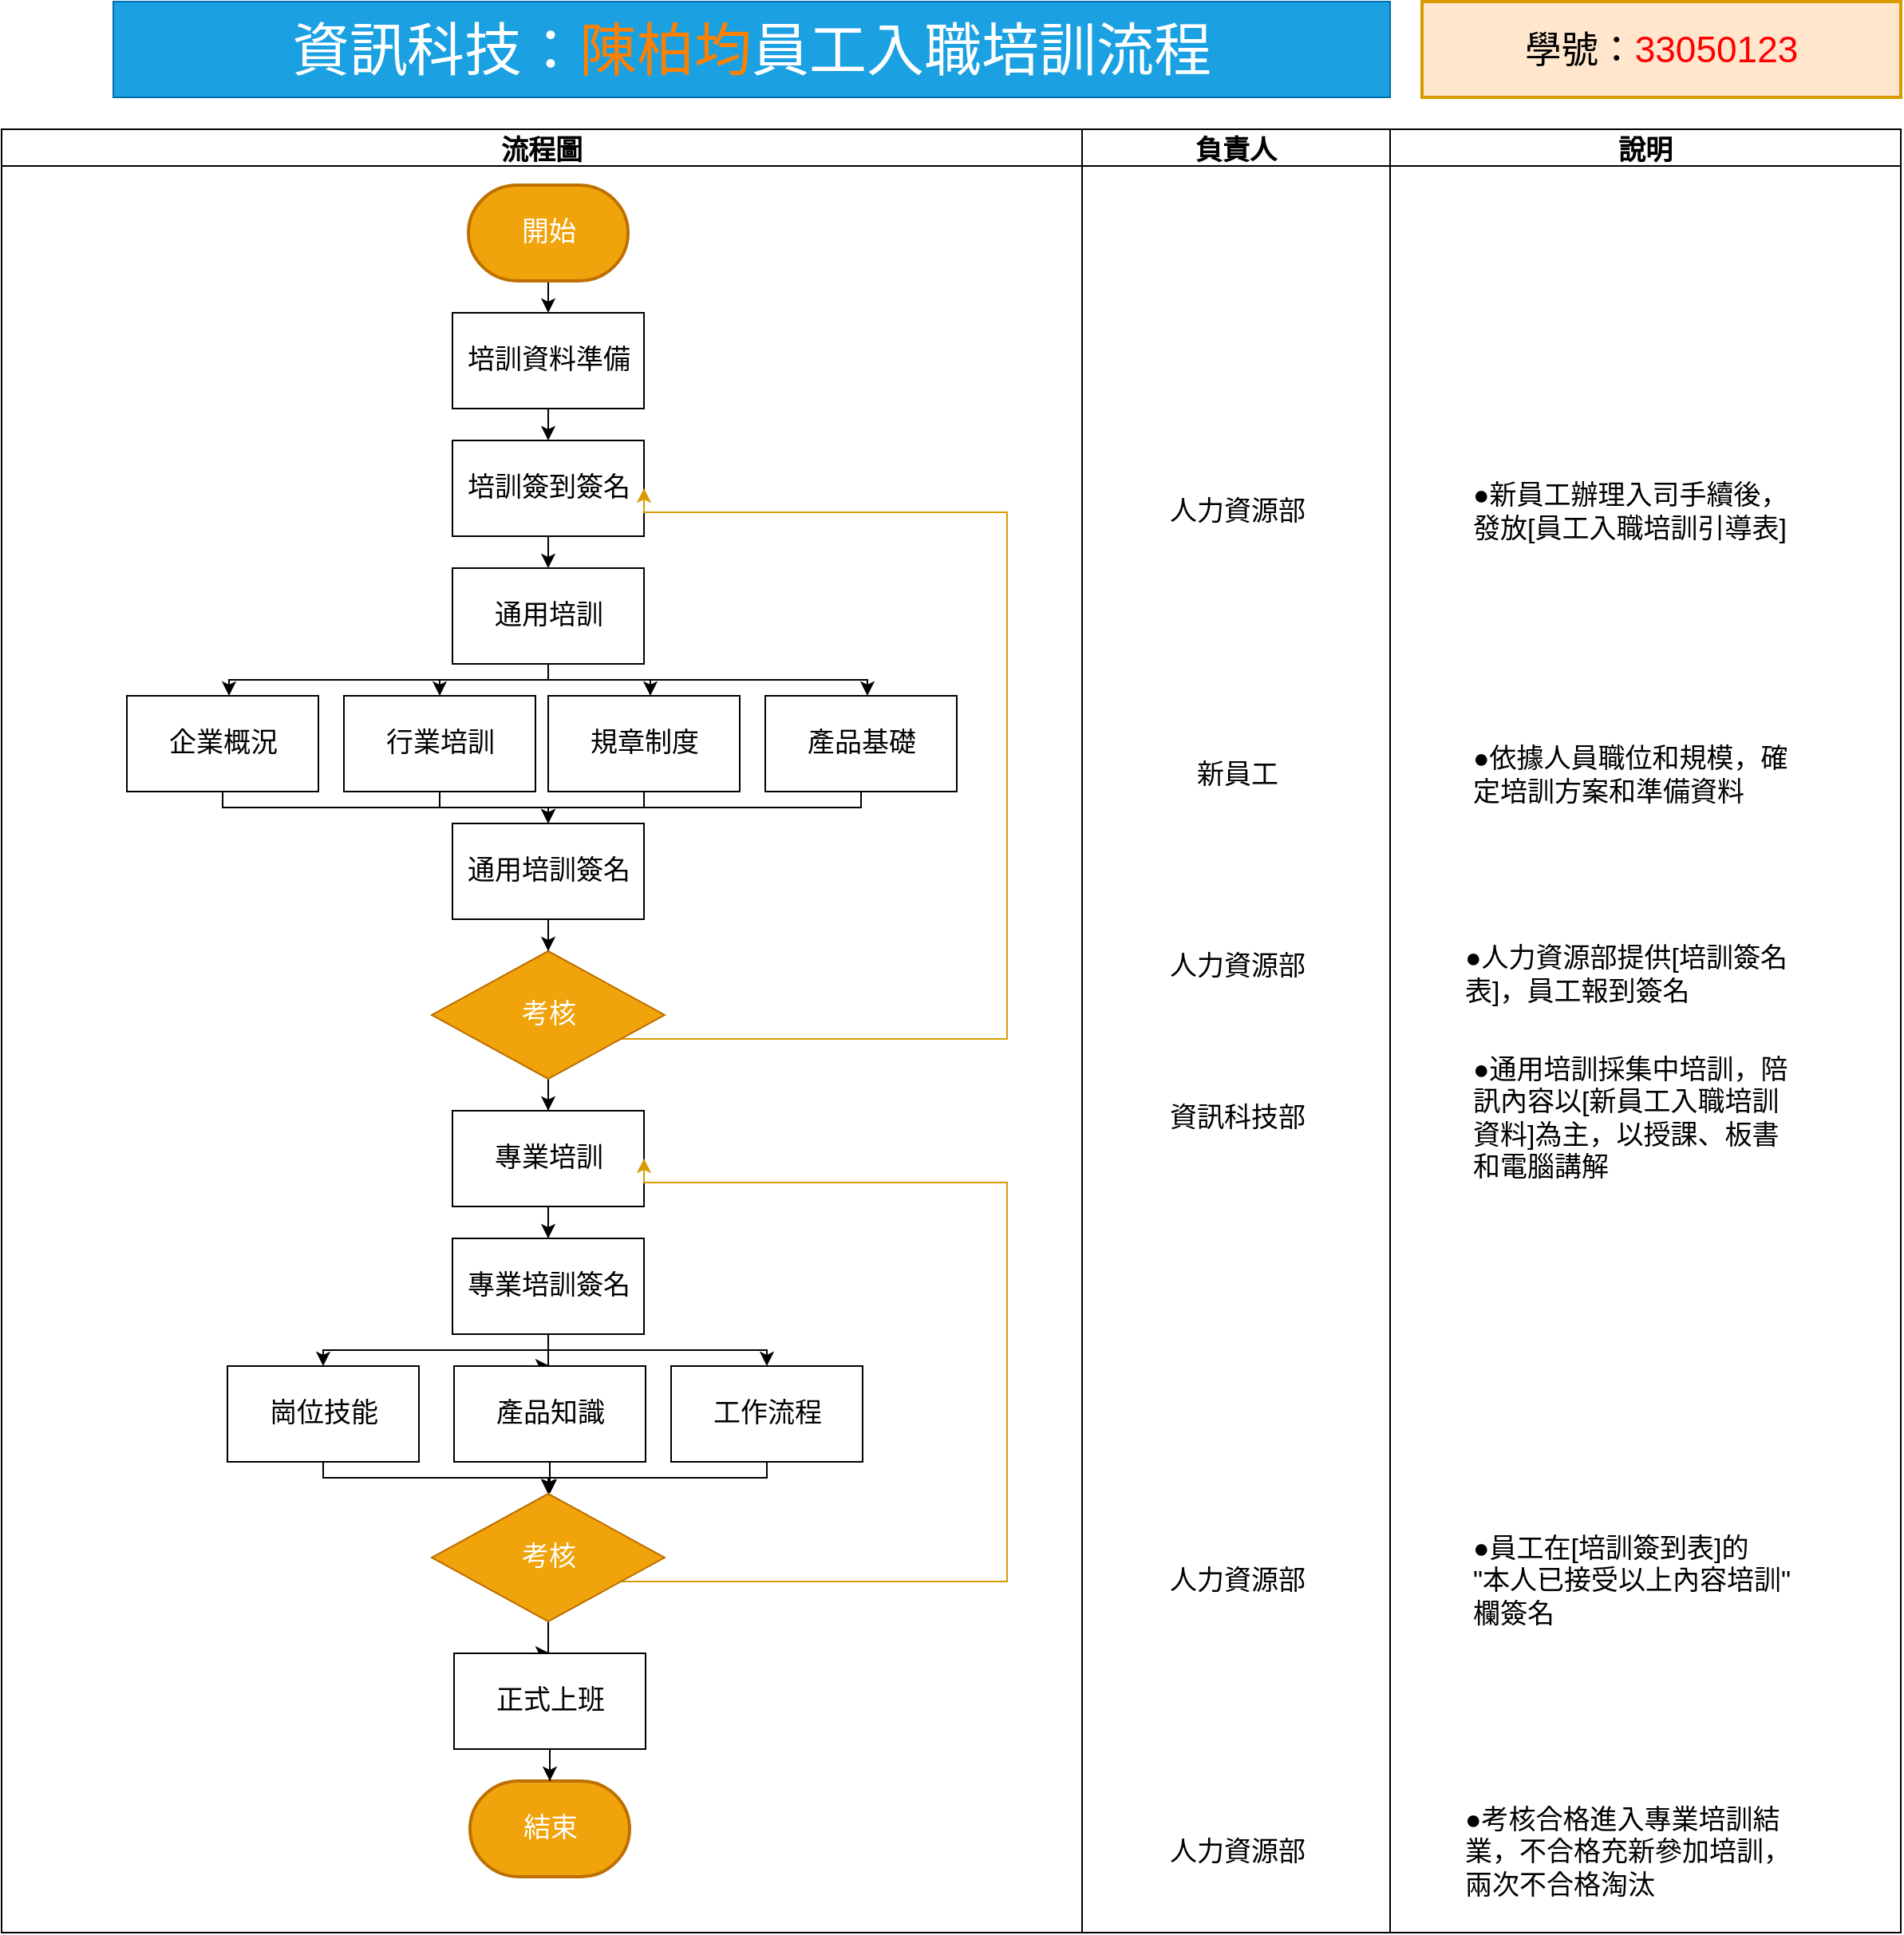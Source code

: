 <mxfile version="24.7.16">
  <diagram name="第 1 页" id="ZgPbQbB1jo8Fz_2qZaoZ">
    <mxGraphModel dx="2507" dy="2545" grid="1" gridSize="10" guides="1" tooltips="1" connect="1" arrows="1" fold="1" page="1" pageScale="1" pageWidth="827" pageHeight="1169" math="0" shadow="0">
      <root>
        <mxCell id="0" />
        <mxCell id="1" parent="0" />
        <mxCell id="1JR1-Q1OFeAUL54vQRaG-36" value="流程圖" style="swimlane;align=center;fontSize=17;" parent="1" vertex="1">
          <mxGeometry x="150" y="-20" width="677" height="1130" as="geometry" />
        </mxCell>
        <mxCell id="1JR1-Q1OFeAUL54vQRaG-102" style="edgeStyle=orthogonalEdgeStyle;rounded=0;orthogonalLoop=1;jettySize=auto;html=1;exitX=0.5;exitY=1;exitDx=0;exitDy=0;exitPerimeter=0;entryX=0.5;entryY=0;entryDx=0;entryDy=0;align=center;fontSize=17;" parent="1JR1-Q1OFeAUL54vQRaG-36" source="1JR1-Q1OFeAUL54vQRaG-1" target="1JR1-Q1OFeAUL54vQRaG-4" edge="1">
          <mxGeometry relative="1" as="geometry" />
        </mxCell>
        <mxCell id="1JR1-Q1OFeAUL54vQRaG-1" value="開始" style="strokeWidth=2;html=1;shape=mxgraph.flowchart.terminator;whiteSpace=wrap;fillColor=#f0a30a;strokeColor=#BD7000;fontColor=#ffffff;align=center;fontSize=17;" parent="1JR1-Q1OFeAUL54vQRaG-36" vertex="1">
          <mxGeometry x="292.5" y="35" width="100" height="60" as="geometry" />
        </mxCell>
        <mxCell id="1JR1-Q1OFeAUL54vQRaG-103" style="edgeStyle=orthogonalEdgeStyle;rounded=0;orthogonalLoop=1;jettySize=auto;html=1;exitX=0.5;exitY=1;exitDx=0;exitDy=0;entryX=0.5;entryY=0;entryDx=0;entryDy=0;align=center;fontSize=17;" parent="1JR1-Q1OFeAUL54vQRaG-36" source="1JR1-Q1OFeAUL54vQRaG-4" target="1JR1-Q1OFeAUL54vQRaG-5" edge="1">
          <mxGeometry relative="1" as="geometry" />
        </mxCell>
        <mxCell id="1JR1-Q1OFeAUL54vQRaG-4" value="培訓資料準備" style="rounded=0;whiteSpace=wrap;html=1;align=center;fontSize=17;" parent="1JR1-Q1OFeAUL54vQRaG-36" vertex="1">
          <mxGeometry x="282.5" y="115" width="120" height="60" as="geometry" />
        </mxCell>
        <mxCell id="1JR1-Q1OFeAUL54vQRaG-104" style="edgeStyle=orthogonalEdgeStyle;rounded=0;orthogonalLoop=1;jettySize=auto;html=1;exitX=0.5;exitY=1;exitDx=0;exitDy=0;entryX=0.5;entryY=0;entryDx=0;entryDy=0;align=center;fontSize=17;" parent="1JR1-Q1OFeAUL54vQRaG-36" source="1JR1-Q1OFeAUL54vQRaG-5" target="1JR1-Q1OFeAUL54vQRaG-6" edge="1">
          <mxGeometry relative="1" as="geometry" />
        </mxCell>
        <mxCell id="1JR1-Q1OFeAUL54vQRaG-5" value="培訓簽到簽名" style="rounded=0;whiteSpace=wrap;html=1;align=center;fontSize=17;" parent="1JR1-Q1OFeAUL54vQRaG-36" vertex="1">
          <mxGeometry x="282.5" y="195" width="120" height="60" as="geometry" />
        </mxCell>
        <mxCell id="1JR1-Q1OFeAUL54vQRaG-105" style="edgeStyle=orthogonalEdgeStyle;rounded=0;orthogonalLoop=1;jettySize=auto;html=1;exitX=0.5;exitY=1;exitDx=0;exitDy=0;entryX=0.5;entryY=0;entryDx=0;entryDy=0;align=center;fontSize=17;" parent="1JR1-Q1OFeAUL54vQRaG-36" source="1JR1-Q1OFeAUL54vQRaG-6" edge="1">
          <mxGeometry relative="1" as="geometry">
            <mxPoint x="142.5" y="355" as="targetPoint" />
            <Array as="points">
              <mxPoint x="342.5" y="345" />
              <mxPoint x="142.5" y="345" />
            </Array>
          </mxGeometry>
        </mxCell>
        <mxCell id="1JR1-Q1OFeAUL54vQRaG-106" style="edgeStyle=orthogonalEdgeStyle;rounded=0;orthogonalLoop=1;jettySize=auto;html=1;entryX=0.5;entryY=0;entryDx=0;entryDy=0;align=center;fontSize=17;" parent="1JR1-Q1OFeAUL54vQRaG-36" edge="1">
          <mxGeometry relative="1" as="geometry">
            <mxPoint x="342.5" y="345" as="sourcePoint" />
            <mxPoint x="542.5" y="355" as="targetPoint" />
            <Array as="points">
              <mxPoint x="542.5" y="345" />
            </Array>
          </mxGeometry>
        </mxCell>
        <mxCell id="1JR1-Q1OFeAUL54vQRaG-107" style="edgeStyle=orthogonalEdgeStyle;rounded=0;orthogonalLoop=1;jettySize=auto;html=1;entryX=0.5;entryY=0;entryDx=0;entryDy=0;align=center;fontSize=17;" parent="1JR1-Q1OFeAUL54vQRaG-36" source="1JR1-Q1OFeAUL54vQRaG-6" edge="1">
          <mxGeometry relative="1" as="geometry">
            <mxPoint x="406.5" y="355" as="targetPoint" />
            <Array as="points">
              <mxPoint x="342.5" y="345" />
              <mxPoint x="406.5" y="345" />
            </Array>
          </mxGeometry>
        </mxCell>
        <mxCell id="1JR1-Q1OFeAUL54vQRaG-109" style="edgeStyle=orthogonalEdgeStyle;rounded=0;orthogonalLoop=1;jettySize=auto;html=1;entryX=0.5;entryY=0;entryDx=0;entryDy=0;align=center;fontSize=17;" parent="1JR1-Q1OFeAUL54vQRaG-36" source="1JR1-Q1OFeAUL54vQRaG-6" target="1JR1-Q1OFeAUL54vQRaG-9" edge="1">
          <mxGeometry relative="1" as="geometry">
            <Array as="points">
              <mxPoint x="342.5" y="345" />
              <mxPoint x="274.5" y="345" />
            </Array>
          </mxGeometry>
        </mxCell>
        <mxCell id="1JR1-Q1OFeAUL54vQRaG-6" value="通用培訓" style="rounded=0;whiteSpace=wrap;html=1;align=center;fontSize=17;" parent="1JR1-Q1OFeAUL54vQRaG-36" vertex="1">
          <mxGeometry x="282.5" y="275" width="120" height="60" as="geometry" />
        </mxCell>
        <mxCell id="1JR1-Q1OFeAUL54vQRaG-7" value="" style="rounded=0;whiteSpace=wrap;html=1;align=center;fontSize=17;" parent="1JR1-Q1OFeAUL54vQRaG-36" vertex="1">
          <mxGeometry x="342.5" y="355" width="120" height="60" as="geometry" />
        </mxCell>
        <mxCell id="1JR1-Q1OFeAUL54vQRaG-8" value="" style="rounded=0;whiteSpace=wrap;html=1;align=center;fontSize=17;" parent="1JR1-Q1OFeAUL54vQRaG-36" vertex="1">
          <mxGeometry x="478.5" y="355" width="120" height="60" as="geometry" />
        </mxCell>
        <mxCell id="1JR1-Q1OFeAUL54vQRaG-113" style="edgeStyle=orthogonalEdgeStyle;rounded=0;orthogonalLoop=1;jettySize=auto;html=1;endArrow=none;endFill=0;align=center;fontSize=17;" parent="1JR1-Q1OFeAUL54vQRaG-36" source="1JR1-Q1OFeAUL54vQRaG-9" edge="1">
          <mxGeometry relative="1" as="geometry">
            <mxPoint x="274.5" y="425" as="targetPoint" />
            <Array as="points">
              <mxPoint x="274.5" y="425" />
            </Array>
          </mxGeometry>
        </mxCell>
        <mxCell id="1JR1-Q1OFeAUL54vQRaG-9" value="行業培訓" style="rounded=0;whiteSpace=wrap;html=1;align=center;fontSize=17;" parent="1JR1-Q1OFeAUL54vQRaG-36" vertex="1">
          <mxGeometry x="214.5" y="355" width="120" height="60" as="geometry" />
        </mxCell>
        <mxCell id="1JR1-Q1OFeAUL54vQRaG-110" style="edgeStyle=orthogonalEdgeStyle;rounded=0;orthogonalLoop=1;jettySize=auto;html=1;entryX=0.5;entryY=0;entryDx=0;entryDy=0;align=center;fontSize=17;" parent="1JR1-Q1OFeAUL54vQRaG-36" source="1JR1-Q1OFeAUL54vQRaG-10" target="1JR1-Q1OFeAUL54vQRaG-19" edge="1">
          <mxGeometry relative="1" as="geometry">
            <Array as="points">
              <mxPoint x="138.5" y="425" />
              <mxPoint x="342.5" y="425" />
            </Array>
          </mxGeometry>
        </mxCell>
        <mxCell id="1JR1-Q1OFeAUL54vQRaG-10" value="企業概況" style="rounded=0;whiteSpace=wrap;html=1;align=center;fontSize=17;" parent="1JR1-Q1OFeAUL54vQRaG-36" vertex="1">
          <mxGeometry x="78.5" y="355" width="120" height="60" as="geometry" />
        </mxCell>
        <mxCell id="1JR1-Q1OFeAUL54vQRaG-11" value="" style="rounded=0;whiteSpace=wrap;html=1;align=center;fontSize=17;" parent="1JR1-Q1OFeAUL54vQRaG-36" vertex="1">
          <mxGeometry x="342.5" y="355" width="120" height="60" as="geometry" />
        </mxCell>
        <mxCell id="1JR1-Q1OFeAUL54vQRaG-12" value="" style="rounded=0;whiteSpace=wrap;html=1;align=center;fontSize=17;" parent="1JR1-Q1OFeAUL54vQRaG-36" vertex="1">
          <mxGeometry x="478.5" y="355" width="120" height="60" as="geometry" />
        </mxCell>
        <mxCell id="1JR1-Q1OFeAUL54vQRaG-116" style="edgeStyle=orthogonalEdgeStyle;rounded=0;orthogonalLoop=1;jettySize=auto;html=1;endArrow=none;endFill=0;align=center;fontSize=17;" parent="1JR1-Q1OFeAUL54vQRaG-36" source="1JR1-Q1OFeAUL54vQRaG-13" edge="1">
          <mxGeometry relative="1" as="geometry">
            <mxPoint x="402.5" y="425" as="targetPoint" />
            <Array as="points">
              <mxPoint x="402.5" y="425" />
            </Array>
          </mxGeometry>
        </mxCell>
        <mxCell id="1JR1-Q1OFeAUL54vQRaG-13" value="規章制度" style="rounded=0;whiteSpace=wrap;html=1;align=center;fontSize=17;" parent="1JR1-Q1OFeAUL54vQRaG-36" vertex="1">
          <mxGeometry x="342.5" y="355" width="120" height="60" as="geometry" />
        </mxCell>
        <mxCell id="1JR1-Q1OFeAUL54vQRaG-114" style="edgeStyle=orthogonalEdgeStyle;rounded=0;orthogonalLoop=1;jettySize=auto;html=1;entryX=0.5;entryY=0;entryDx=0;entryDy=0;align=center;fontSize=17;" parent="1JR1-Q1OFeAUL54vQRaG-36" source="1JR1-Q1OFeAUL54vQRaG-14" target="1JR1-Q1OFeAUL54vQRaG-19" edge="1">
          <mxGeometry relative="1" as="geometry">
            <Array as="points">
              <mxPoint x="538.5" y="425" />
              <mxPoint x="342.5" y="425" />
            </Array>
          </mxGeometry>
        </mxCell>
        <mxCell id="1JR1-Q1OFeAUL54vQRaG-14" value="產品基礎" style="rounded=0;whiteSpace=wrap;html=1;align=center;fontSize=17;" parent="1JR1-Q1OFeAUL54vQRaG-36" vertex="1">
          <mxGeometry x="478.5" y="355" width="120" height="60" as="geometry" />
        </mxCell>
        <mxCell id="1JR1-Q1OFeAUL54vQRaG-117" style="edgeStyle=orthogonalEdgeStyle;rounded=0;orthogonalLoop=1;jettySize=auto;html=1;entryX=0.5;entryY=0;entryDx=0;entryDy=0;align=center;fontSize=17;" parent="1JR1-Q1OFeAUL54vQRaG-36" source="1JR1-Q1OFeAUL54vQRaG-19" target="1JR1-Q1OFeAUL54vQRaG-20" edge="1">
          <mxGeometry relative="1" as="geometry" />
        </mxCell>
        <mxCell id="1JR1-Q1OFeAUL54vQRaG-19" value="通用培訓簽名" style="rounded=0;whiteSpace=wrap;html=1;align=center;fontSize=17;" parent="1JR1-Q1OFeAUL54vQRaG-36" vertex="1">
          <mxGeometry x="282.5" y="435" width="120" height="60" as="geometry" />
        </mxCell>
        <mxCell id="1JR1-Q1OFeAUL54vQRaG-118" style="edgeStyle=orthogonalEdgeStyle;rounded=0;orthogonalLoop=1;jettySize=auto;html=1;entryX=1;entryY=0.5;entryDx=0;entryDy=0;fillColor=#ffe6cc;strokeColor=#d79b00;align=center;fontSize=17;" parent="1JR1-Q1OFeAUL54vQRaG-36" source="1JR1-Q1OFeAUL54vQRaG-20" target="1JR1-Q1OFeAUL54vQRaG-5" edge="1">
          <mxGeometry relative="1" as="geometry">
            <Array as="points">
              <mxPoint x="630" y="570" />
              <mxPoint x="630" y="240" />
              <mxPoint x="402" y="240" />
            </Array>
          </mxGeometry>
        </mxCell>
        <mxCell id="1JR1-Q1OFeAUL54vQRaG-121" style="edgeStyle=orthogonalEdgeStyle;rounded=0;orthogonalLoop=1;jettySize=auto;html=1;entryX=0.5;entryY=0;entryDx=0;entryDy=0;align=center;fontSize=17;" parent="1JR1-Q1OFeAUL54vQRaG-36" source="1JR1-Q1OFeAUL54vQRaG-20" target="1JR1-Q1OFeAUL54vQRaG-21" edge="1">
          <mxGeometry relative="1" as="geometry" />
        </mxCell>
        <mxCell id="1JR1-Q1OFeAUL54vQRaG-20" value="考核" style="rhombus;whiteSpace=wrap;html=1;fillColor=#f0a30a;fontColor=#ffffff;strokeColor=#BD7000;align=center;fontSize=17;" parent="1JR1-Q1OFeAUL54vQRaG-36" vertex="1">
          <mxGeometry x="269.5" y="515" width="146" height="80" as="geometry" />
        </mxCell>
        <mxCell id="1JR1-Q1OFeAUL54vQRaG-123" style="edgeStyle=orthogonalEdgeStyle;rounded=0;orthogonalLoop=1;jettySize=auto;html=1;entryX=0.5;entryY=0;entryDx=0;entryDy=0;align=center;fontSize=17;" parent="1JR1-Q1OFeAUL54vQRaG-36" source="1JR1-Q1OFeAUL54vQRaG-21" target="1JR1-Q1OFeAUL54vQRaG-22" edge="1">
          <mxGeometry relative="1" as="geometry" />
        </mxCell>
        <mxCell id="1JR1-Q1OFeAUL54vQRaG-21" value="專業培訓" style="rounded=0;whiteSpace=wrap;html=1;align=center;fontSize=17;" parent="1JR1-Q1OFeAUL54vQRaG-36" vertex="1">
          <mxGeometry x="282.5" y="615" width="120" height="60" as="geometry" />
        </mxCell>
        <mxCell id="1JR1-Q1OFeAUL54vQRaG-125" style="edgeStyle=orthogonalEdgeStyle;rounded=0;orthogonalLoop=1;jettySize=auto;html=1;entryX=0.5;entryY=0;entryDx=0;entryDy=0;align=center;fontSize=17;" parent="1JR1-Q1OFeAUL54vQRaG-36" source="1JR1-Q1OFeAUL54vQRaG-22" target="1JR1-Q1OFeAUL54vQRaG-28" edge="1">
          <mxGeometry relative="1" as="geometry" />
        </mxCell>
        <mxCell id="1JR1-Q1OFeAUL54vQRaG-126" style="edgeStyle=orthogonalEdgeStyle;rounded=0;orthogonalLoop=1;jettySize=auto;html=1;entryX=0.5;entryY=0;entryDx=0;entryDy=0;align=center;fontSize=17;" parent="1JR1-Q1OFeAUL54vQRaG-36" source="1JR1-Q1OFeAUL54vQRaG-22" target="1JR1-Q1OFeAUL54vQRaG-25" edge="1">
          <mxGeometry relative="1" as="geometry">
            <Array as="points">
              <mxPoint x="342.5" y="765" />
              <mxPoint x="201.5" y="765" />
            </Array>
          </mxGeometry>
        </mxCell>
        <mxCell id="1JR1-Q1OFeAUL54vQRaG-127" style="edgeStyle=orthogonalEdgeStyle;rounded=0;orthogonalLoop=1;jettySize=auto;html=1;entryX=0.5;entryY=0;entryDx=0;entryDy=0;align=center;fontSize=17;" parent="1JR1-Q1OFeAUL54vQRaG-36" source="1JR1-Q1OFeAUL54vQRaG-22" target="1JR1-Q1OFeAUL54vQRaG-29" edge="1">
          <mxGeometry relative="1" as="geometry">
            <Array as="points">
              <mxPoint x="342.5" y="765" />
              <mxPoint x="479.5" y="765" />
            </Array>
          </mxGeometry>
        </mxCell>
        <mxCell id="1JR1-Q1OFeAUL54vQRaG-22" value="專業培訓簽名" style="rounded=0;whiteSpace=wrap;html=1;align=center;fontSize=17;" parent="1JR1-Q1OFeAUL54vQRaG-36" vertex="1">
          <mxGeometry x="282.5" y="695" width="120" height="60" as="geometry" />
        </mxCell>
        <mxCell id="1JR1-Q1OFeAUL54vQRaG-23" value="" style="rounded=0;whiteSpace=wrap;html=1;align=center;fontSize=17;" parent="1JR1-Q1OFeAUL54vQRaG-36" vertex="1">
          <mxGeometry x="283.5" y="775" width="120" height="60" as="geometry" />
        </mxCell>
        <mxCell id="1JR1-Q1OFeAUL54vQRaG-24" value="" style="rounded=0;whiteSpace=wrap;html=1;align=center;fontSize=17;" parent="1JR1-Q1OFeAUL54vQRaG-36" vertex="1">
          <mxGeometry x="419.5" y="775" width="120" height="60" as="geometry" />
        </mxCell>
        <mxCell id="1JR1-Q1OFeAUL54vQRaG-128" style="edgeStyle=orthogonalEdgeStyle;rounded=0;orthogonalLoop=1;jettySize=auto;html=1;entryX=0.5;entryY=0;entryDx=0;entryDy=0;align=center;fontSize=17;" parent="1JR1-Q1OFeAUL54vQRaG-36" source="1JR1-Q1OFeAUL54vQRaG-25" target="1JR1-Q1OFeAUL54vQRaG-35" edge="1">
          <mxGeometry relative="1" as="geometry">
            <Array as="points">
              <mxPoint x="201.5" y="845" />
              <mxPoint x="342.5" y="845" />
            </Array>
          </mxGeometry>
        </mxCell>
        <mxCell id="1JR1-Q1OFeAUL54vQRaG-25" value="崗位技能" style="rounded=0;whiteSpace=wrap;html=1;align=center;fontSize=17;" parent="1JR1-Q1OFeAUL54vQRaG-36" vertex="1">
          <mxGeometry x="141.5" y="775" width="120" height="60" as="geometry" />
        </mxCell>
        <mxCell id="1JR1-Q1OFeAUL54vQRaG-26" value="" style="rounded=0;whiteSpace=wrap;html=1;align=center;fontSize=17;" parent="1JR1-Q1OFeAUL54vQRaG-36" vertex="1">
          <mxGeometry x="283.5" y="775" width="120" height="60" as="geometry" />
        </mxCell>
        <mxCell id="1JR1-Q1OFeAUL54vQRaG-27" value="" style="rounded=0;whiteSpace=wrap;html=1;align=center;fontSize=17;" parent="1JR1-Q1OFeAUL54vQRaG-36" vertex="1">
          <mxGeometry x="419.5" y="775" width="120" height="60" as="geometry" />
        </mxCell>
        <mxCell id="1JR1-Q1OFeAUL54vQRaG-131" style="edgeStyle=orthogonalEdgeStyle;rounded=0;orthogonalLoop=1;jettySize=auto;html=1;align=center;fontSize=17;" parent="1JR1-Q1OFeAUL54vQRaG-36" source="1JR1-Q1OFeAUL54vQRaG-28" edge="1">
          <mxGeometry relative="1" as="geometry">
            <mxPoint x="343.5" y="855" as="targetPoint" />
          </mxGeometry>
        </mxCell>
        <mxCell id="1JR1-Q1OFeAUL54vQRaG-28" value="產品知識" style="rounded=0;whiteSpace=wrap;html=1;align=center;fontSize=17;" parent="1JR1-Q1OFeAUL54vQRaG-36" vertex="1">
          <mxGeometry x="283.5" y="775" width="120" height="60" as="geometry" />
        </mxCell>
        <mxCell id="1JR1-Q1OFeAUL54vQRaG-132" style="edgeStyle=orthogonalEdgeStyle;rounded=0;orthogonalLoop=1;jettySize=auto;html=1;entryX=0.5;entryY=0;entryDx=0;entryDy=0;align=center;fontSize=17;" parent="1JR1-Q1OFeAUL54vQRaG-36" source="1JR1-Q1OFeAUL54vQRaG-29" target="1JR1-Q1OFeAUL54vQRaG-35" edge="1">
          <mxGeometry relative="1" as="geometry">
            <Array as="points">
              <mxPoint x="479.5" y="845" />
              <mxPoint x="342.5" y="845" />
            </Array>
          </mxGeometry>
        </mxCell>
        <mxCell id="1JR1-Q1OFeAUL54vQRaG-29" value="工作流程" style="rounded=0;whiteSpace=wrap;html=1;align=center;fontSize=17;" parent="1JR1-Q1OFeAUL54vQRaG-36" vertex="1">
          <mxGeometry x="419.5" y="775" width="120" height="60" as="geometry" />
        </mxCell>
        <mxCell id="1JR1-Q1OFeAUL54vQRaG-134" style="edgeStyle=orthogonalEdgeStyle;rounded=0;orthogonalLoop=1;jettySize=auto;html=1;entryX=0.5;entryY=1;entryDx=0;entryDy=0;align=center;fontSize=17;" parent="1JR1-Q1OFeAUL54vQRaG-36" source="1JR1-Q1OFeAUL54vQRaG-35" target="1JR1-Q1OFeAUL54vQRaG-66" edge="1">
          <mxGeometry relative="1" as="geometry" />
        </mxCell>
        <mxCell id="1JR1-Q1OFeAUL54vQRaG-136" style="edgeStyle=orthogonalEdgeStyle;rounded=0;orthogonalLoop=1;jettySize=auto;html=1;entryX=1;entryY=0.5;entryDx=0;entryDy=0;fillColor=#ffe6cc;strokeColor=#d79b00;align=center;fontSize=17;" parent="1JR1-Q1OFeAUL54vQRaG-36" source="1JR1-Q1OFeAUL54vQRaG-35" target="1JR1-Q1OFeAUL54vQRaG-21" edge="1">
          <mxGeometry relative="1" as="geometry">
            <mxPoint x="723" y="660" as="targetPoint" />
            <Array as="points">
              <mxPoint x="630" y="910" />
              <mxPoint x="630" y="660" />
              <mxPoint x="402" y="660" />
            </Array>
          </mxGeometry>
        </mxCell>
        <mxCell id="1JR1-Q1OFeAUL54vQRaG-35" value="考核" style="rhombus;whiteSpace=wrap;html=1;fillColor=#f0a30a;fontColor=#ffffff;strokeColor=#BD7000;align=center;fontSize=17;" parent="1JR1-Q1OFeAUL54vQRaG-36" vertex="1">
          <mxGeometry x="269.5" y="855" width="146" height="80" as="geometry" />
        </mxCell>
        <mxCell id="1JR1-Q1OFeAUL54vQRaG-66" value="正式上班" style="rounded=0;whiteSpace=wrap;html=1;direction=west;align=center;fontSize=17;" parent="1JR1-Q1OFeAUL54vQRaG-36" vertex="1">
          <mxGeometry x="283.5" y="955" width="120" height="60" as="geometry" />
        </mxCell>
        <mxCell id="1JR1-Q1OFeAUL54vQRaG-67" value="結束" style="strokeWidth=2;html=1;shape=mxgraph.flowchart.terminator;whiteSpace=wrap;fillColor=#f0a30a;fontColor=#ffffff;strokeColor=#BD7000;align=center;fontSize=17;" parent="1JR1-Q1OFeAUL54vQRaG-36" vertex="1">
          <mxGeometry x="293.5" y="1035" width="100" height="60" as="geometry" />
        </mxCell>
        <mxCell id="1JR1-Q1OFeAUL54vQRaG-135" style="edgeStyle=orthogonalEdgeStyle;rounded=0;orthogonalLoop=1;jettySize=auto;html=1;entryX=0.5;entryY=0;entryDx=0;entryDy=0;entryPerimeter=0;align=center;fontSize=17;" parent="1JR1-Q1OFeAUL54vQRaG-36" source="1JR1-Q1OFeAUL54vQRaG-66" target="1JR1-Q1OFeAUL54vQRaG-67" edge="1">
          <mxGeometry relative="1" as="geometry" />
        </mxCell>
        <mxCell id="1JR1-Q1OFeAUL54vQRaG-69" value="負責人" style="swimlane;startSize=23;align=center;fontSize=17;" parent="1" vertex="1">
          <mxGeometry x="827" y="-20" width="193" height="1130" as="geometry" />
        </mxCell>
        <mxCell id="1JR1-Q1OFeAUL54vQRaG-137" value="人力資源部" style="text;html=1;align=center;verticalAlign=middle;resizable=0;points=[];autosize=1;strokeColor=none;fillColor=none;fontSize=17;" parent="1JR1-Q1OFeAUL54vQRaG-69" vertex="1">
          <mxGeometry x="41.5" y="225" width="110" height="30" as="geometry" />
        </mxCell>
        <mxCell id="1JR1-Q1OFeAUL54vQRaG-138" value="新員工" style="text;html=1;align=center;verticalAlign=middle;resizable=0;points=[];autosize=1;strokeColor=none;fillColor=none;fontSize=17;" parent="1JR1-Q1OFeAUL54vQRaG-69" vertex="1">
          <mxGeometry x="61.5" y="390" width="70" height="30" as="geometry" />
        </mxCell>
        <mxCell id="1JR1-Q1OFeAUL54vQRaG-139" value="人力資源部" style="text;html=1;align=center;verticalAlign=middle;resizable=0;points=[];autosize=1;strokeColor=none;fillColor=none;fontSize=17;" parent="1JR1-Q1OFeAUL54vQRaG-69" vertex="1">
          <mxGeometry x="41.5" y="510" width="110" height="30" as="geometry" />
        </mxCell>
        <mxCell id="1JR1-Q1OFeAUL54vQRaG-140" value="資訊科技部" style="text;html=1;align=center;verticalAlign=middle;resizable=0;points=[];autosize=1;strokeColor=none;fillColor=none;fontSize=17;" parent="1JR1-Q1OFeAUL54vQRaG-69" vertex="1">
          <mxGeometry x="41.5" y="605" width="110" height="30" as="geometry" />
        </mxCell>
        <mxCell id="1JR1-Q1OFeAUL54vQRaG-141" value="人力資源部" style="text;html=1;align=center;verticalAlign=middle;resizable=0;points=[];autosize=1;strokeColor=none;fillColor=none;fontSize=17;" parent="1JR1-Q1OFeAUL54vQRaG-69" vertex="1">
          <mxGeometry x="41.5" y="895" width="110" height="30" as="geometry" />
        </mxCell>
        <mxCell id="1JR1-Q1OFeAUL54vQRaG-143" value="人力資源部" style="text;html=1;align=center;verticalAlign=middle;resizable=0;points=[];autosize=1;strokeColor=none;fillColor=none;fontSize=17;" parent="1JR1-Q1OFeAUL54vQRaG-69" vertex="1">
          <mxGeometry x="41.5" y="1065" width="110" height="30" as="geometry" />
        </mxCell>
        <mxCell id="1JR1-Q1OFeAUL54vQRaG-101" value="說明" style="swimlane;align=center;fontSize=17;" parent="1" vertex="1">
          <mxGeometry x="1020" y="-20" width="320" height="1130" as="geometry" />
        </mxCell>
        <mxCell id="1JR1-Q1OFeAUL54vQRaG-145" value="●新員工辦理入司手續後，&lt;div style=&quot;font-size: 17px;&quot;&gt;發放[員工入職培訓引導表]&lt;/div&gt;" style="text;html=1;align=left;verticalAlign=middle;resizable=0;points=[];autosize=1;strokeColor=none;fillColor=none;fontSize=17;" parent="1JR1-Q1OFeAUL54vQRaG-101" vertex="1">
          <mxGeometry x="50" y="215" width="220" height="50" as="geometry" />
        </mxCell>
        <mxCell id="1JR1-Q1OFeAUL54vQRaG-146" value="●依據人員職位和規模，確&lt;div style=&quot;font-size: 17px;&quot;&gt;定培訓方案和準備資料&lt;/div&gt;" style="text;html=1;align=left;verticalAlign=middle;resizable=0;points=[];autosize=1;strokeColor=none;fillColor=none;fontSize=17;" parent="1JR1-Q1OFeAUL54vQRaG-101" vertex="1">
          <mxGeometry x="50" y="380" width="220" height="50" as="geometry" />
        </mxCell>
        <mxCell id="JgWyqSzBrV3Xms_BTZeQ-1" value="●人力資源部提供[培訓簽名&lt;div style=&quot;font-size: 17px;&quot;&gt;表]，員工報到簽名&lt;/div&gt;" style="text;html=1;align=left;verticalAlign=middle;resizable=0;points=[];autosize=1;strokeColor=none;fillColor=none;fontSize=17;" vertex="1" parent="1JR1-Q1OFeAUL54vQRaG-101">
          <mxGeometry x="45" y="505" width="230" height="50" as="geometry" />
        </mxCell>
        <mxCell id="JgWyqSzBrV3Xms_BTZeQ-6" value="●通用培訓採集中培訓，陪&lt;div style=&quot;font-size: 17px;&quot;&gt;訊內容以[新員工入職培訓&lt;/div&gt;&lt;div style=&quot;font-size: 17px;&quot;&gt;資料]為主，以授課、板書&lt;/div&gt;&lt;div style=&quot;font-size: 17px;&quot;&gt;和電腦講解&lt;/div&gt;" style="text;html=1;align=left;verticalAlign=middle;resizable=0;points=[];autosize=1;strokeColor=none;fillColor=none;fontSize=17;" vertex="1" parent="1JR1-Q1OFeAUL54vQRaG-101">
          <mxGeometry x="50" y="570" width="220" height="100" as="geometry" />
        </mxCell>
        <mxCell id="JgWyqSzBrV3Xms_BTZeQ-7" value="●員工在[培訓簽到表]的&lt;div style=&quot;font-size: 17px;&quot;&gt;&quot;本人已接受以上內容培訓&quot;&lt;/div&gt;&lt;div style=&quot;font-size: 17px;&quot;&gt;欄簽名&lt;/div&gt;" style="text;html=1;align=left;verticalAlign=middle;resizable=0;points=[];autosize=1;strokeColor=none;fillColor=none;fontSize=17;" vertex="1" parent="1JR1-Q1OFeAUL54vQRaG-101">
          <mxGeometry x="50" y="875" width="220" height="70" as="geometry" />
        </mxCell>
        <mxCell id="JgWyqSzBrV3Xms_BTZeQ-9" value="●考核合格進入專業培訓結&lt;div style=&quot;font-size: 17px;&quot;&gt;業，不合格充新參加培訓，&lt;/div&gt;&lt;div style=&quot;font-size: 17px;&quot;&gt;兩次不合格淘汰&lt;/div&gt;" style="text;html=1;align=left;verticalAlign=middle;resizable=0;points=[];autosize=1;strokeColor=none;fillColor=none;fontSize=17;" vertex="1" parent="1JR1-Q1OFeAUL54vQRaG-101">
          <mxGeometry x="45" y="1045" width="230" height="70" as="geometry" />
        </mxCell>
        <mxCell id="JgWyqSzBrV3Xms_BTZeQ-11" value="資訊科技：&lt;font style=&quot;font-size: 36px;&quot; color=&quot;#ff8000&quot;&gt;陳柏均&lt;/font&gt;員工入職培訓流程" style="rounded=0;whiteSpace=wrap;html=1;fillColor=#1ba1e2;fontColor=#ffffff;strokeColor=#006EAF;fontSize=36;" vertex="1" parent="1">
          <mxGeometry x="220" y="-100" width="800" height="60" as="geometry" />
        </mxCell>
        <mxCell id="JgWyqSzBrV3Xms_BTZeQ-12" value="學號：&lt;font color=&quot;#ff0000&quot;&gt;33050123&lt;/font&gt;" style="rounded=0;whiteSpace=wrap;html=1;fontSize=23;fillColor=#ffe6cc;strokeColor=#d79b00;strokeWidth=2;" vertex="1" parent="1">
          <mxGeometry x="1040" y="-100" width="300" height="60" as="geometry" />
        </mxCell>
      </root>
    </mxGraphModel>
  </diagram>
</mxfile>
